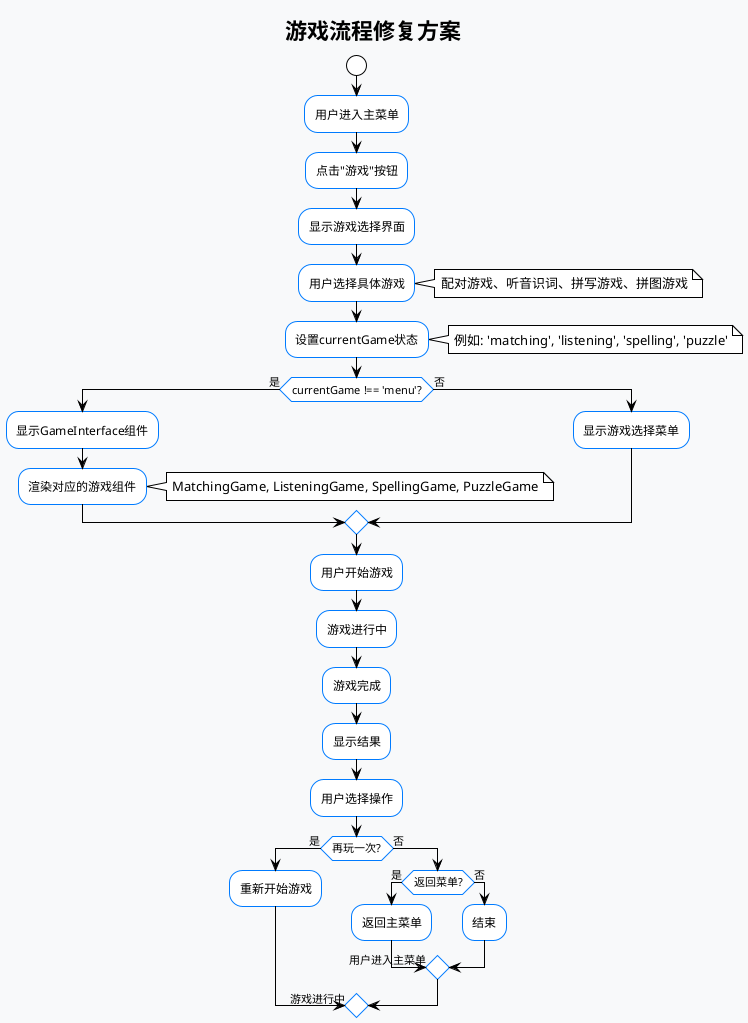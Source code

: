 @startuml
!theme plain
skinparam backgroundColor #f8f9fa
skinparam activityBackgroundColor #ffffff
skinparam activityBorderColor #007bff
skinparam activityFontColor #000000
skinparam activityDiamondBackgroundColor #ffffff
skinparam activityDiamondBorderColor #007bff

title 游戏流程修复方案

start

:用户进入主菜单;
:点击"游戏"按钮;
:显示游戏选择界面;
:用户选择具体游戏;
note right: 配对游戏、听音识词、拼写游戏、拼图游戏

:设置currentGame状态;
note right: 例如: 'matching', 'listening', 'spelling', 'puzzle'

if (currentGame !== 'menu'?) then (是)
  :显示GameInterface组件;
  :渲染对应的游戏组件;
  note right: MatchingGame, ListeningGame, SpellingGame, PuzzleGame
else (否)
  :显示游戏选择菜单;
endif

:用户开始游戏;
:游戏进行中;
:游戏完成;
:显示结果;
:用户选择操作;

if (再玩一次?) then (是)
  :重新开始游戏;
  -> 游戏进行中;
else (否)
  if (返回菜单?) then (是)
    :返回主菜单;
    -> 用户进入主菜单;
  else (否)
    :结束;
  endif
endif

@enduml
